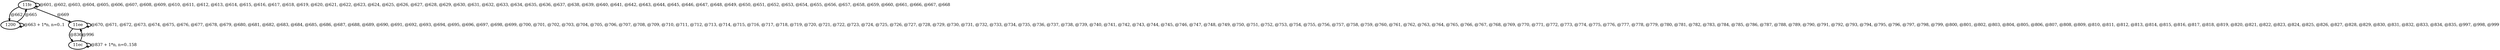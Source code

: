 digraph G {
        node [style=rounded, penwidth=3, fontsize=20, shape=oval];
        "11fe" -> "11fe" [label="@601, @602, @603, @604, @605, @606, @607, @608, @609, @610, @611, @612, @613, @614, @615, @616, @617, @618, @619, @620, @621, @622, @623, @624, @625, @626, @627, @628, @629, @630, @631, @632, @633, @634, @635, @636, @637, @638, @639, @640, @641, @642, @643, @644, @645, @646, @647, @648, @649, @650, @651, @652, @653, @654, @655, @656, @657, @658, @659, @660, @661, @666, @667, @668", color=black,arrowsize=1,style=bold,penwidth=3,fontsize=20];
"11fe" -> "1200" [label="@662", color=black,arrowsize=1,style=bold,penwidth=3,fontsize=20];
"1200" -> "1200" [label="@663 + 1*n, n=0..1", color=black,arrowsize=1,style=bold,penwidth=3,fontsize=20];
"1200" -> "11fe" [label="@665", color=black,arrowsize=1,style=bold,penwidth=3,fontsize=20];
"11fe" -> "11ee" [label="@669", color=black,arrowsize=1,style=bold,penwidth=3,fontsize=20];
"11ee" -> "11ee" [label="@670, @671, @672, @673, @674, @675, @676, @677, @678, @679, @680, @681, @682, @683, @684, @685, @686, @687, @688, @689, @690, @691, @692, @693, @694, @695, @696, @697, @698, @699, @700, @701, @702, @703, @704, @705, @706, @707, @708, @709, @710, @711, @712, @713, @714, @715, @716, @717, @718, @719, @720, @721, @722, @723, @724, @725, @726, @727, @728, @729, @730, @731, @732, @733, @734, @735, @736, @737, @738, @739, @740, @741, @742, @743, @744, @745, @746, @747, @748, @749, @750, @751, @752, @753, @754, @755, @756, @757, @758, @759, @760, @761, @762, @763, @764, @765, @766, @767, @768, @769, @770, @771, @772, @773, @774, @775, @776, @777, @778, @779, @780, @781, @782, @783, @784, @785, @786, @787, @788, @789, @790, @791, @792, @793, @794, @795, @796, @797, @798, @799, @800, @801, @802, @803, @804, @805, @806, @807, @808, @809, @810, @811, @812, @813, @814, @815, @816, @817, @818, @819, @820, @821, @822, @823, @824, @825, @826, @827, @828, @829, @830, @831, @832, @833, @834, @835, @997, @998, @999", color=black,arrowsize=1,style=bold,penwidth=3,fontsize=20];
"11ee" -> "11ec" [label="@836", color=black,arrowsize=1,style=bold,penwidth=3,fontsize=20];
"11ec" -> "11ec" [label="@837 + 1*n, n=0..158", color=black,arrowsize=1,style=bold,penwidth=3,fontsize=20];
"11ec" -> "11ee" [label="@996", color=black,arrowsize=1,style=bold,penwidth=3,fontsize=20];
}
